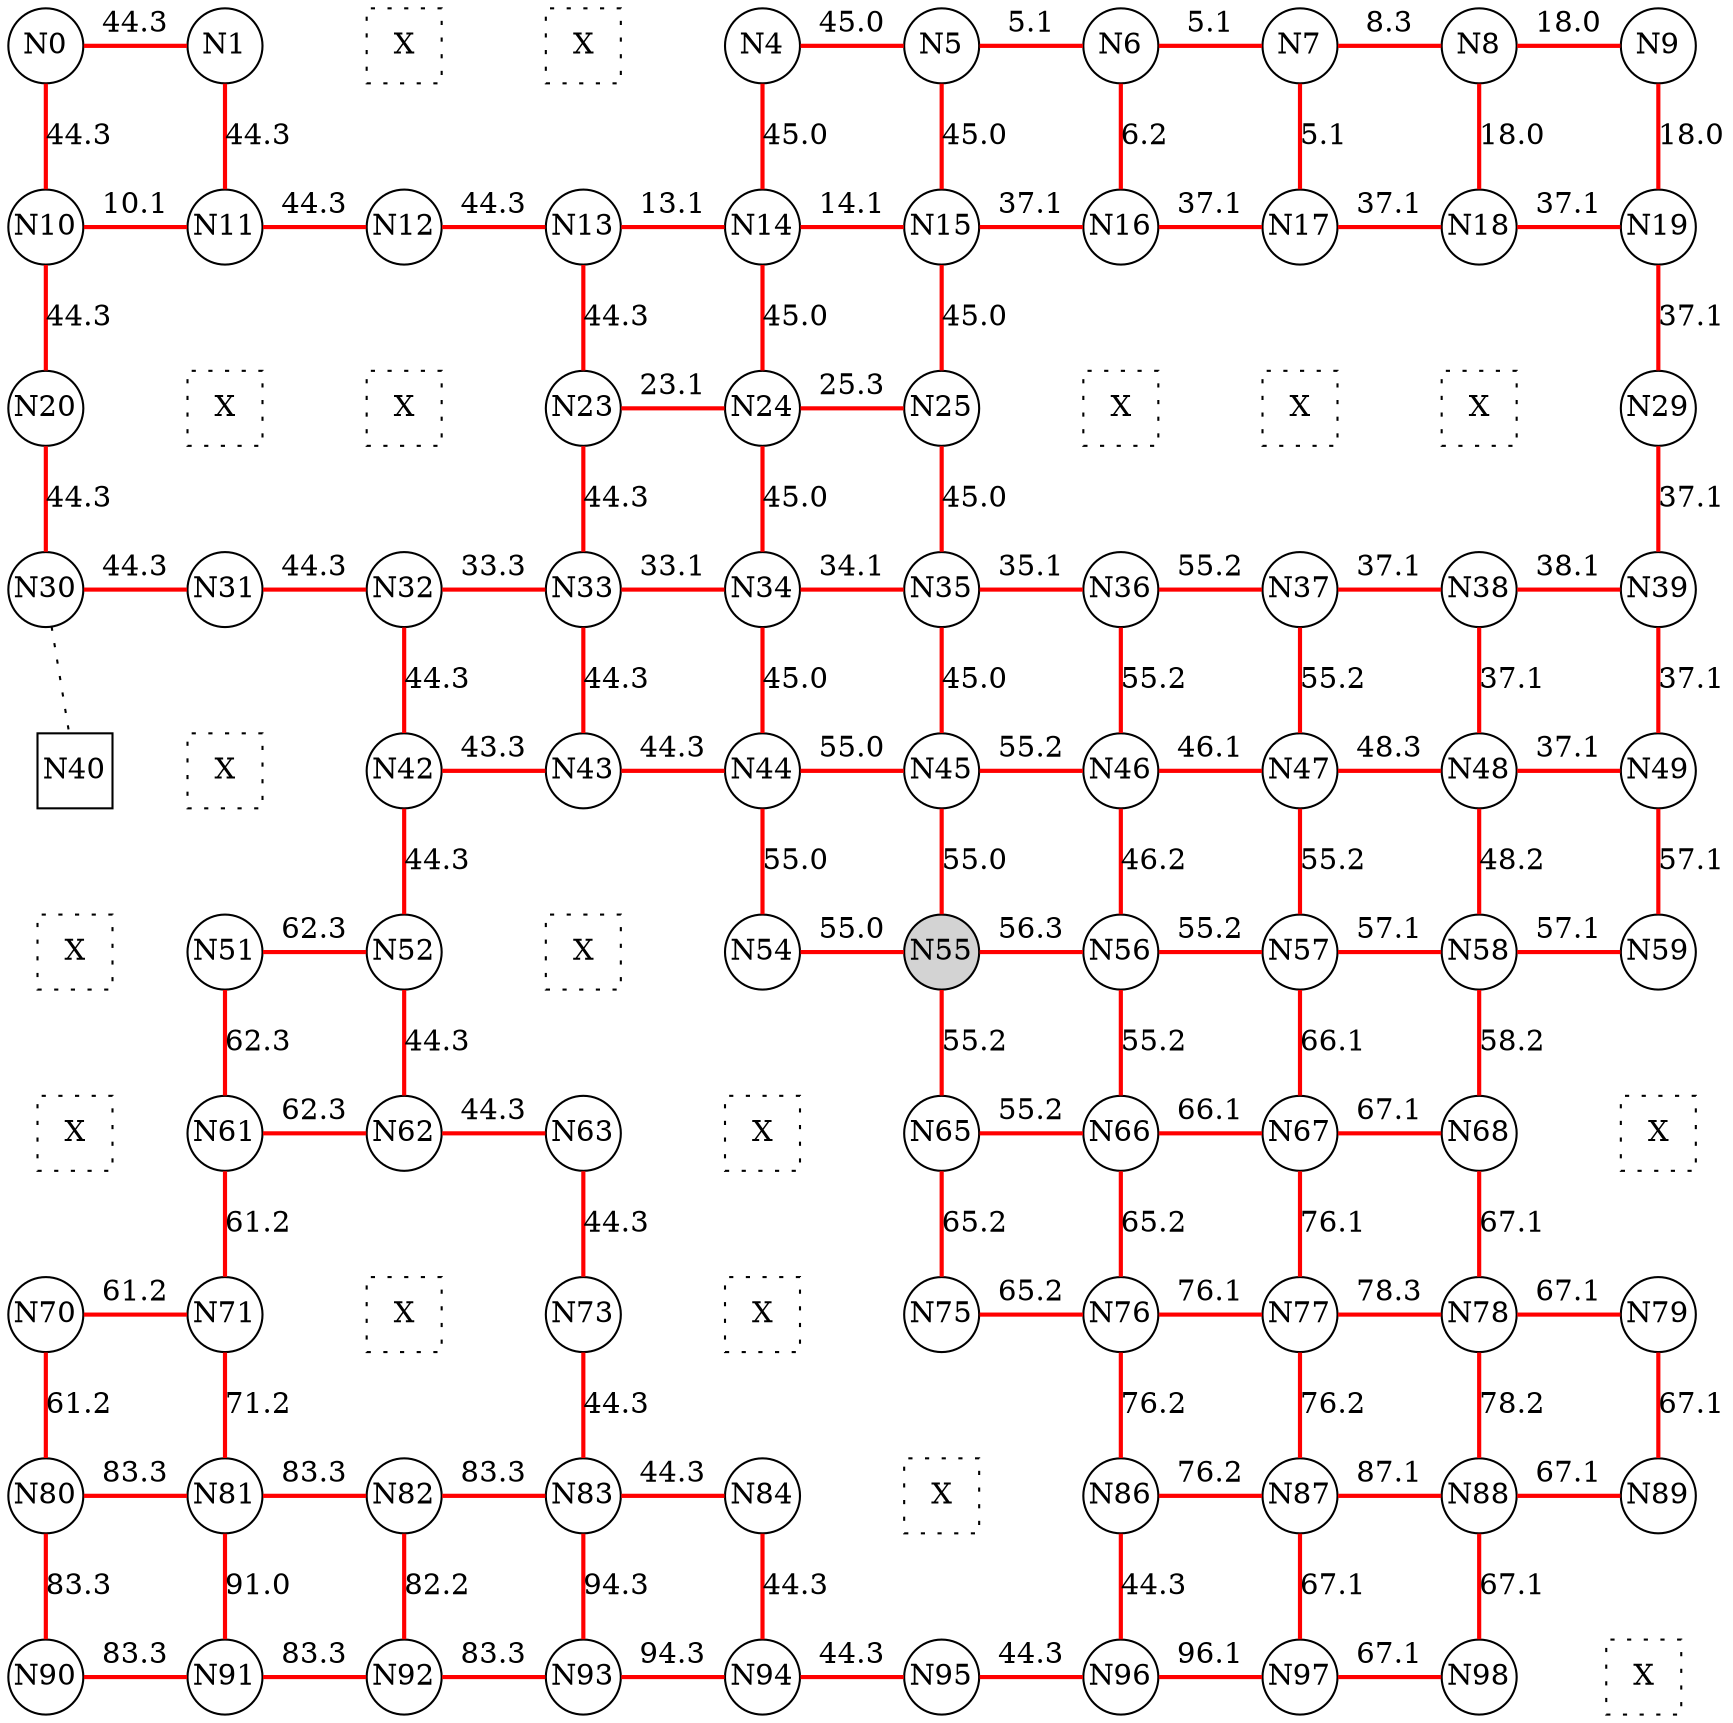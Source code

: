 
 digraph G { graph [layout=dot] 
 {rank=same; N0 [shape=circle, fixedsize=true]; N1 [shape=circle, fixedsize=true]; N2 [shape=square, style=dotted, fixedsize=true, label=X]; N3 [shape=square, style=dotted, fixedsize=true, label=X]; N4 [shape=circle, fixedsize=true]; N5 [shape=circle, fixedsize=true]; N6 [shape=circle, fixedsize=true]; N7 [shape=circle, fixedsize=true]; N8 [shape=circle, fixedsize=true]; N9 [shape=circle, fixedsize=true];  }
 {rank=same; N10 [shape=circle, fixedsize=true]; N11 [shape=circle, fixedsize=true]; N12 [shape=circle, fixedsize=true]; N13 [shape=circle, fixedsize=true]; N14 [shape=circle, fixedsize=true]; N15 [shape=circle, fixedsize=true]; N16 [shape=circle, fixedsize=true]; N17 [shape=circle, fixedsize=true]; N18 [shape=circle, fixedsize=true]; N19 [shape=circle, fixedsize=true];  }
 {rank=same; N20 [shape=circle, fixedsize=true]; N21 [shape=square, style=dotted, fixedsize=true, label=X]; N22 [shape=square, style=dotted, fixedsize=true, label=X]; N23 [shape=circle, fixedsize=true]; N24 [shape=circle, fixedsize=true]; N25 [shape=circle, fixedsize=true]; N26 [shape=square, style=dotted, fixedsize=true, label=X]; N27 [shape=square, style=dotted, fixedsize=true, label=X]; N28 [shape=square, style=dotted, fixedsize=true, label=X]; N29 [shape=circle, fixedsize=true];  }
 {rank=same; N30 [shape=circle, fixedsize=true]; N31 [shape=circle, fixedsize=true]; N32 [shape=circle, fixedsize=true]; N33 [shape=circle, fixedsize=true]; N34 [shape=circle, fixedsize=true]; N35 [shape=circle, fixedsize=true]; N36 [shape=circle, fixedsize=true]; N37 [shape=circle, fixedsize=true]; N38 [shape=circle, fixedsize=true]; N39 [shape=circle, fixedsize=true];  }
 {rank=same; N40 [shape=square, fixedsize=true]; N41 [shape=square, style=dotted, fixedsize=true, label=X]; N42 [shape=circle, fixedsize=true]; N43 [shape=circle, fixedsize=true]; N44 [shape=circle, fixedsize=true]; N45 [shape=circle, fixedsize=true]; N46 [shape=circle, fixedsize=true]; N47 [shape=circle, fixedsize=true]; N48 [shape=circle, fixedsize=true]; N49 [shape=circle, fixedsize=true];  }
 {rank=same; N50 [shape=square, style=dotted, fixedsize=true, label=X]; N51 [shape=circle, fixedsize=true]; N52 [shape=circle, fixedsize=true]; N53 [shape=square, style=dotted, fixedsize=true, label=X]; N54 [shape=circle, fixedsize=true]; N55 [shape=circle, style=filled, fixedsize=true]; N56 [shape=circle, fixedsize=true]; N57 [shape=circle, fixedsize=true]; N58 [shape=circle, fixedsize=true]; N59 [shape=circle, fixedsize=true];  }
 {rank=same; N60 [shape=square, style=dotted, fixedsize=true, label=X]; N61 [shape=circle, fixedsize=true]; N62 [shape=circle, fixedsize=true]; N63 [shape=circle, fixedsize=true]; N64 [shape=square, style=dotted, fixedsize=true, label=X]; N65 [shape=circle, fixedsize=true]; N66 [shape=circle, fixedsize=true]; N67 [shape=circle, fixedsize=true]; N68 [shape=circle, fixedsize=true]; N69 [shape=square, style=dotted, fixedsize=true, label=X];  }
 {rank=same; N70 [shape=circle, fixedsize=true]; N71 [shape=circle, fixedsize=true]; N72 [shape=square, style=dotted, fixedsize=true, label=X]; N73 [shape=circle, fixedsize=true]; N74 [shape=square, style=dotted, fixedsize=true, label=X]; N75 [shape=circle, fixedsize=true]; N76 [shape=circle, fixedsize=true]; N77 [shape=circle, fixedsize=true]; N78 [shape=circle, fixedsize=true]; N79 [shape=circle, fixedsize=true];  }
 {rank=same; N80 [shape=circle, fixedsize=true]; N81 [shape=circle, fixedsize=true]; N82 [shape=circle, fixedsize=true]; N83 [shape=circle, fixedsize=true]; N84 [shape=circle, fixedsize=true]; N85 [shape=square, style=dotted, fixedsize=true, label=X]; N86 [shape=circle, fixedsize=true]; N87 [shape=circle, fixedsize=true]; N88 [shape=circle, fixedsize=true]; N89 [shape=circle, fixedsize=true];  }
 {rank=same; N90 [shape=circle, fixedsize=true]; N91 [shape=circle, fixedsize=true]; N92 [shape=circle, fixedsize=true]; N93 [shape=circle, fixedsize=true]; N94 [shape=circle, fixedsize=true]; N95 [shape=circle, fixedsize=true]; N96 [shape=circle, fixedsize=true]; N97 [shape=circle, fixedsize=true]; N98 [shape=circle, fixedsize=true]; N99 [shape=square, style=dotted, fixedsize=true, label=X];  }
N0->N1 [dir=none, color=red, style=bold, label="44.3"]
N1->N2 [dir=none, style=invis, label=" "]
N2->N3 [dir=none, style=invis, label=" "]
N3->N4 [dir=none, style=invis, label=" "]
N4->N5 [dir=none, color=red, style=bold, label="45.0"]
N5->N6 [dir=none, color=red, style=bold, label="5.1"]
N6->N7 [dir=none, color=red, style=bold, label="5.1"]
N7->N8 [dir=none, color=red, style=bold, label="8.3"]
N8->N9 [dir=none, color=red, style=bold, label="18.0"]
N10->N11 [dir=none, color=red, style=bold, label="10.1"]
N11->N12 [dir=none, color=red, style=bold, label="44.3"]
N12->N13 [dir=none, color=red, style=bold, label="44.3"]
N13->N14 [dir=none, color=red, style=bold, label="13.1"]
N14->N15 [dir=none, color=red, style=bold, label="14.1"]
N15->N16 [dir=none, color=red, style=bold, label="37.1"]
N16->N17 [dir=none, color=red, style=bold, label="37.1"]
N17->N18 [dir=none, color=red, style=bold, label="37.1"]
N18->N19 [dir=none, color=red, style=bold, label="37.1"]
N20->N21 [dir=none, style=invis, label=" "]
N21->N22 [dir=none, style=invis, label=" "]
N22->N23 [dir=none, style=invis, label=" "]
N23->N24 [dir=none, color=red, style=bold, label="23.1"]
N24->N25 [dir=none, color=red, style=bold, label="25.3"]
N25->N26 [dir=none, style=invis, label=" "]
N26->N27 [dir=none, style=invis, label=" "]
N27->N28 [dir=none, style=invis, label=" "]
N28->N29 [dir=none, style=invis, label=" "]
N30->N31 [dir=none, color=red, style=bold, label="44.3"]
N31->N32 [dir=none, color=red, style=bold, label="44.3"]
N32->N33 [dir=none, color=red, style=bold, label="33.3"]
N33->N34 [dir=none, color=red, style=bold, label="33.1"]
N34->N35 [dir=none, color=red, style=bold, label="34.1"]
N35->N36 [dir=none, color=red, style=bold, label="35.1"]
N36->N37 [dir=none, color=red, style=bold, label="55.2"]
N37->N38 [dir=none, color=red, style=bold, label="37.1"]
N38->N39 [dir=none, color=red, style=bold, label="38.1"]
N40->N41 [dir=none, style=invis, label=" "]
N41->N42 [dir=none, style=invis, label=" "]
N42->N43 [dir=none, color=red, style=bold, label="43.3"]
N43->N44 [dir=none, color=red, style=bold, label="44.3"]
N44->N45 [dir=none, color=red, style=bold, label="55.0"]
N45->N46 [dir=none, color=red, style=bold, label="55.2"]
N46->N47 [dir=none, color=red, style=bold, label="46.1"]
N47->N48 [dir=none, color=red, style=bold, label="48.3"]
N48->N49 [dir=none, color=red, style=bold, label="37.1"]
N50->N51 [dir=none, style=invis, label=" "]
N51->N52 [dir=none, color=red, style=bold, label="62.3"]
N52->N53 [dir=none, style=invis, label=" "]
N53->N54 [dir=none, style=invis, label=" "]
N54->N55 [dir=none, color=red, style=bold, label="55.0"]
N55->N56 [dir=none, color=red, style=bold, label="56.3"]
N56->N57 [dir=none, color=red, style=bold, label="55.2"]
N57->N58 [dir=none, color=red, style=bold, label="57.1"]
N58->N59 [dir=none, color=red, style=bold, label="57.1"]
N60->N61 [dir=none, style=invis, label=" "]
N61->N62 [dir=none, color=red, style=bold, label="62.3"]
N62->N63 [dir=none, color=red, style=bold, label="44.3"]
N63->N64 [dir=none, style=invis, label=" "]
N64->N65 [dir=none, style=invis, label=" "]
N65->N66 [dir=none, color=red, style=bold, label="55.2"]
N66->N67 [dir=none, color=red, style=bold, label="66.1"]
N67->N68 [dir=none, color=red, style=bold, label="67.1"]
N68->N69 [dir=none, style=invis, label=" "]
N70->N71 [dir=none, color=red, style=bold, label="61.2"]
N71->N72 [dir=none, style=invis, label=" "]
N72->N73 [dir=none, style=invis, label=" "]
N73->N74 [dir=none, style=invis, label=" "]
N74->N75 [dir=none, style=invis, label=" "]
N75->N76 [dir=none, color=red, style=bold, label="65.2"]
N76->N77 [dir=none, color=red, style=bold, label="76.1"]
N77->N78 [dir=none, color=red, style=bold, label="78.3"]
N78->N79 [dir=none, color=red, style=bold, label="67.1"]
N80->N81 [dir=none, color=red, style=bold, label="83.3"]
N81->N82 [dir=none, color=red, style=bold, label="83.3"]
N82->N83 [dir=none, color=red, style=bold, label="83.3"]
N83->N84 [dir=none, color=red, style=bold, label="44.3"]
N84->N85 [dir=none, style=invis, label=" "]
N85->N86 [dir=none, style=invis, label=" "]
N86->N87 [dir=none, color=red, style=bold, label="76.2"]
N87->N88 [dir=none, color=red, style=bold, label="87.1"]
N88->N89 [dir=none, color=red, style=bold, label="67.1"]
N90->N91 [dir=none, color=red, style=bold, label="83.3"]
N91->N92 [dir=none, color=red, style=bold, label="83.3"]
N92->N93 [dir=none, color=red, style=bold, label="83.3"]
N93->N94 [dir=none, color=red, style=bold, label="94.3"]
N94->N95 [dir=none, color=red, style=bold, label="44.3"]
N95->N96 [dir=none, color=red, style=bold, label="44.3"]
N96->N97 [dir=none, color=red, style=bold, label="96.1"]
N97->N98 [dir=none, color=red, style=bold, label="67.1"]
N98->N99 [dir=none, style=invis, label=" "]
N0->N10 [dir=none, color=red, style=bold, label="44.3"]
N10->N20 [dir=none, color=red, style=bold, label="44.3"]
N20->N30 [dir=none, color=red, style=bold, label="44.3"]
N30->N40 [dir=none, style=dotted, label=""]
N40->N50 [dir=none, style=invis, label=" "]
N50->N60 [dir=none, style=invis, label=" "]
N60->N70 [dir=none, style=invis, label=" "]
N70->N80 [dir=none, color=red, style=bold, label="61.2"]
N80->N90 [dir=none, color=red, style=bold, label="83.3"]
N1->N11 [dir=none, color=red, style=bold, label="44.3"]
N11->N21 [dir=none, style=invis, label=" "]
N21->N31 [dir=none, style=invis, label=" "]
N31->N41 [dir=none, style=invis, label=" "]
N41->N51 [dir=none, style=invis, label=" "]
N51->N61 [dir=none, color=red, style=bold, label="62.3"]
N61->N71 [dir=none, color=red, style=bold, label="61.2"]
N71->N81 [dir=none, color=red, style=bold, label="71.2"]
N81->N91 [dir=none, color=red, style=bold, label="91.0"]
N2->N12 [dir=none, style=invis, label=" "]
N12->N22 [dir=none, style=invis, label=" "]
N22->N32 [dir=none, style=invis, label=" "]
N32->N42 [dir=none, color=red, style=bold, label="44.3"]
N42->N52 [dir=none, color=red, style=bold, label="44.3"]
N52->N62 [dir=none, color=red, style=bold, label="44.3"]
N62->N72 [dir=none, style=invis, label=" "]
N72->N82 [dir=none, style=invis, label=" "]
N82->N92 [dir=none, color=red, style=bold, label="82.2"]
N3->N13 [dir=none, style=invis, label=" "]
N13->N23 [dir=none, color=red, style=bold, label="44.3"]
N23->N33 [dir=none, color=red, style=bold, label="44.3"]
N33->N43 [dir=none, color=red, style=bold, label="44.3"]
N43->N53 [dir=none, style=invis, label=" "]
N53->N63 [dir=none, style=invis, label=" "]
N63->N73 [dir=none, color=red, style=bold, label="44.3"]
N73->N83 [dir=none, color=red, style=bold, label="44.3"]
N83->N93 [dir=none, color=red, style=bold, label="94.3"]
N4->N14 [dir=none, color=red, style=bold, label="45.0"]
N14->N24 [dir=none, color=red, style=bold, label="45.0"]
N24->N34 [dir=none, color=red, style=bold, label="45.0"]
N34->N44 [dir=none, color=red, style=bold, label="45.0"]
N44->N54 [dir=none, color=red, style=bold, label="55.0"]
N54->N64 [dir=none, style=invis, label=" "]
N64->N74 [dir=none, style=invis, label=" "]
N74->N84 [dir=none, style=invis, label=" "]
N84->N94 [dir=none, color=red, style=bold, label="44.3"]
N5->N15 [dir=none, color=red, style=bold, label="45.0"]
N15->N25 [dir=none, color=red, style=bold, label="45.0"]
N25->N35 [dir=none, color=red, style=bold, label="45.0"]
N35->N45 [dir=none, color=red, style=bold, label="45.0"]
N45->N55 [dir=none, color=red, style=bold, label="55.0"]
N55->N65 [dir=none, color=red, style=bold, label="55.2"]
N65->N75 [dir=none, color=red, style=bold, label="65.2"]
N75->N85 [dir=none, style=invis, label=" "]
N85->N95 [dir=none, style=invis, label=" "]
N6->N16 [dir=none, color=red, style=bold, label="6.2"]
N16->N26 [dir=none, style=invis, label=" "]
N26->N36 [dir=none, style=invis, label=" "]
N36->N46 [dir=none, color=red, style=bold, label="55.2"]
N46->N56 [dir=none, color=red, style=bold, label="46.2"]
N56->N66 [dir=none, color=red, style=bold, label="55.2"]
N66->N76 [dir=none, color=red, style=bold, label="65.2"]
N76->N86 [dir=none, color=red, style=bold, label="76.2"]
N86->N96 [dir=none, color=red, style=bold, label="44.3"]
N7->N17 [dir=none, color=red, style=bold, label="5.1"]
N17->N27 [dir=none, style=invis, label=" "]
N27->N37 [dir=none, style=invis, label=" "]
N37->N47 [dir=none, color=red, style=bold, label="55.2"]
N47->N57 [dir=none, color=red, style=bold, label="55.2"]
N57->N67 [dir=none, color=red, style=bold, label="66.1"]
N67->N77 [dir=none, color=red, style=bold, label="76.1"]
N77->N87 [dir=none, color=red, style=bold, label="76.2"]
N87->N97 [dir=none, color=red, style=bold, label="67.1"]
N8->N18 [dir=none, color=red, style=bold, label="18.0"]
N18->N28 [dir=none, style=invis, label=" "]
N28->N38 [dir=none, style=invis, label=" "]
N38->N48 [dir=none, color=red, style=bold, label="37.1"]
N48->N58 [dir=none, color=red, style=bold, label="48.2"]
N58->N68 [dir=none, color=red, style=bold, label="58.2"]
N68->N78 [dir=none, color=red, style=bold, label="67.1"]
N78->N88 [dir=none, color=red, style=bold, label="78.2"]
N88->N98 [dir=none, color=red, style=bold, label="67.1"]
N9->N19 [dir=none, color=red, style=bold, label="18.0"]
N19->N29 [dir=none, color=red, style=bold, label="37.1"]
N29->N39 [dir=none, color=red, style=bold, label="37.1"]
N39->N49 [dir=none, color=red, style=bold, label="37.1"]
N49->N59 [dir=none, color=red, style=bold, label="57.1"]
N59->N69 [dir=none, style=invis, label=" "]
N69->N79 [dir=none, style=invis, label=" "]
N79->N89 [dir=none, color=red, style=bold, label="67.1"]
N89->N99 [dir=none, style=invis, label=" "]
 }